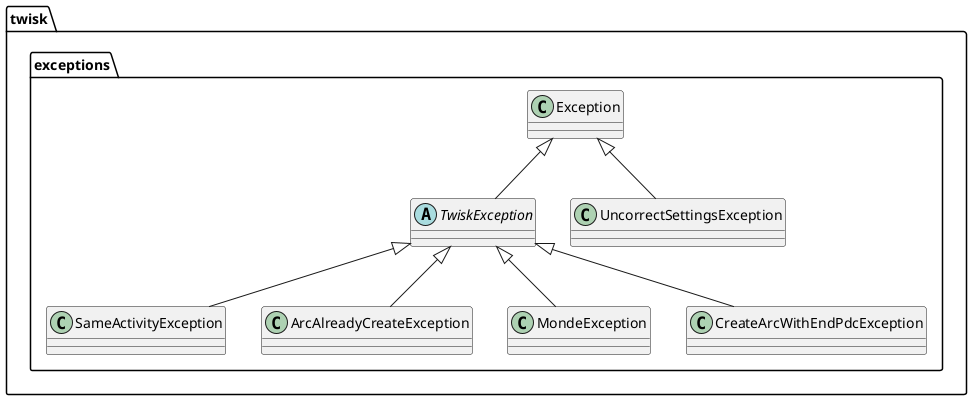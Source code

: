 @startuml
class twisk.exceptions.SameActivityException {
}
abstract class twisk.exceptions.TwiskException {
}
class twisk.exceptions.ArcAlreadyCreateException {
}
class twisk.exceptions.MondeException {
}
class twisk.exceptions.CreateArcWithEndPdcException {
}
class twisk.exceptions.UncorrectSettingsException {
}


twisk.exceptions.TwiskException <|-- twisk.exceptions.SameActivityException
twisk.exceptions.Exception <|-- twisk.exceptions.TwiskException
twisk.exceptions.TwiskException <|-- twisk.exceptions.ArcAlreadyCreateException
twisk.exceptions.TwiskException <|-- twisk.exceptions.MondeException
twisk.exceptions.TwiskException <|-- twisk.exceptions.CreateArcWithEndPdcException
twisk.exceptions.Exception <|-- twisk.exceptions.UncorrectSettingsException
@enduml